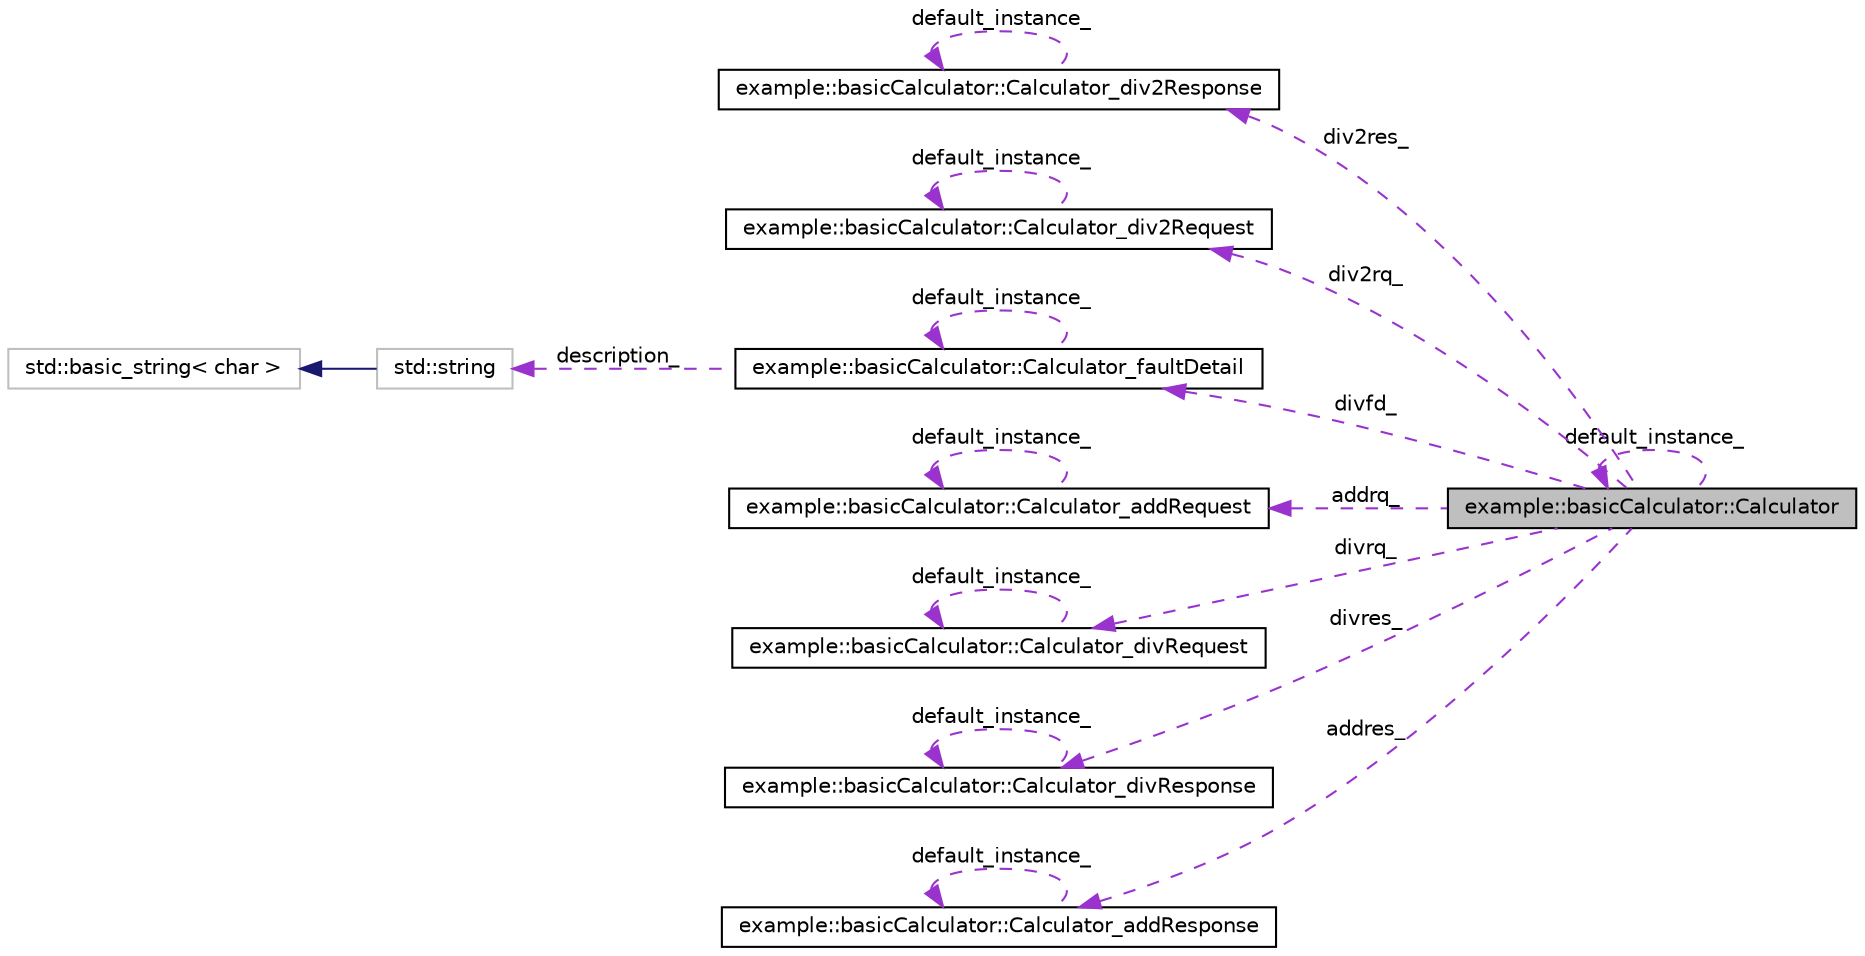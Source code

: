digraph G
{
  edge [fontname="Helvetica",fontsize="10",labelfontname="Helvetica",labelfontsize="10"];
  node [fontname="Helvetica",fontsize="10",shape=record];
  rankdir="LR";
  Node1 [label="example::basicCalculator::Calculator",height=0.2,width=0.4,color="black", fillcolor="grey75", style="filled" fontcolor="black"];
  Node2 -> Node1 [dir="back",color="darkorchid3",fontsize="10",style="dashed",label=" div2res_" ,fontname="Helvetica"];
  Node2 [label="example::basicCalculator::Calculator_div2Response",height=0.2,width=0.4,color="black", fillcolor="white", style="filled",URL="$classexample_1_1basic_calculator_1_1_calculator__div2_response.html"];
  Node2 -> Node2 [dir="back",color="darkorchid3",fontsize="10",style="dashed",label=" default_instance_" ,fontname="Helvetica"];
  Node3 -> Node1 [dir="back",color="darkorchid3",fontsize="10",style="dashed",label=" div2rq_" ,fontname="Helvetica"];
  Node3 [label="example::basicCalculator::Calculator_div2Request",height=0.2,width=0.4,color="black", fillcolor="white", style="filled",URL="$classexample_1_1basic_calculator_1_1_calculator__div2_request.html"];
  Node3 -> Node3 [dir="back",color="darkorchid3",fontsize="10",style="dashed",label=" default_instance_" ,fontname="Helvetica"];
  Node1 -> Node1 [dir="back",color="darkorchid3",fontsize="10",style="dashed",label=" default_instance_" ,fontname="Helvetica"];
  Node4 -> Node1 [dir="back",color="darkorchid3",fontsize="10",style="dashed",label=" divfd_" ,fontname="Helvetica"];
  Node4 [label="example::basicCalculator::Calculator_faultDetail",height=0.2,width=0.4,color="black", fillcolor="white", style="filled",URL="$classexample_1_1basic_calculator_1_1_calculator__fault_detail.html"];
  Node4 -> Node4 [dir="back",color="darkorchid3",fontsize="10",style="dashed",label=" default_instance_" ,fontname="Helvetica"];
  Node5 -> Node4 [dir="back",color="darkorchid3",fontsize="10",style="dashed",label=" description_" ,fontname="Helvetica"];
  Node5 [label="std::string",height=0.2,width=0.4,color="grey75", fillcolor="white", style="filled",tooltip="STL class."];
  Node6 -> Node5 [dir="back",color="midnightblue",fontsize="10",style="solid",fontname="Helvetica"];
  Node6 [label="std::basic_string\< char \>",height=0.2,width=0.4,color="grey75", fillcolor="white", style="filled",tooltip="STL class."];
  Node7 -> Node1 [dir="back",color="darkorchid3",fontsize="10",style="dashed",label=" addrq_" ,fontname="Helvetica"];
  Node7 [label="example::basicCalculator::Calculator_addRequest",height=0.2,width=0.4,color="black", fillcolor="white", style="filled",URL="$classexample_1_1basic_calculator_1_1_calculator__add_request.html"];
  Node7 -> Node7 [dir="back",color="darkorchid3",fontsize="10",style="dashed",label=" default_instance_" ,fontname="Helvetica"];
  Node8 -> Node1 [dir="back",color="darkorchid3",fontsize="10",style="dashed",label=" divrq_" ,fontname="Helvetica"];
  Node8 [label="example::basicCalculator::Calculator_divRequest",height=0.2,width=0.4,color="black", fillcolor="white", style="filled",URL="$classexample_1_1basic_calculator_1_1_calculator__div_request.html"];
  Node8 -> Node8 [dir="back",color="darkorchid3",fontsize="10",style="dashed",label=" default_instance_" ,fontname="Helvetica"];
  Node9 -> Node1 [dir="back",color="darkorchid3",fontsize="10",style="dashed",label=" divres_" ,fontname="Helvetica"];
  Node9 [label="example::basicCalculator::Calculator_divResponse",height=0.2,width=0.4,color="black", fillcolor="white", style="filled",URL="$classexample_1_1basic_calculator_1_1_calculator__div_response.html"];
  Node9 -> Node9 [dir="back",color="darkorchid3",fontsize="10",style="dashed",label=" default_instance_" ,fontname="Helvetica"];
  Node10 -> Node1 [dir="back",color="darkorchid3",fontsize="10",style="dashed",label=" addres_" ,fontname="Helvetica"];
  Node10 [label="example::basicCalculator::Calculator_addResponse",height=0.2,width=0.4,color="black", fillcolor="white", style="filled",URL="$classexample_1_1basic_calculator_1_1_calculator__add_response.html"];
  Node10 -> Node10 [dir="back",color="darkorchid3",fontsize="10",style="dashed",label=" default_instance_" ,fontname="Helvetica"];
}

